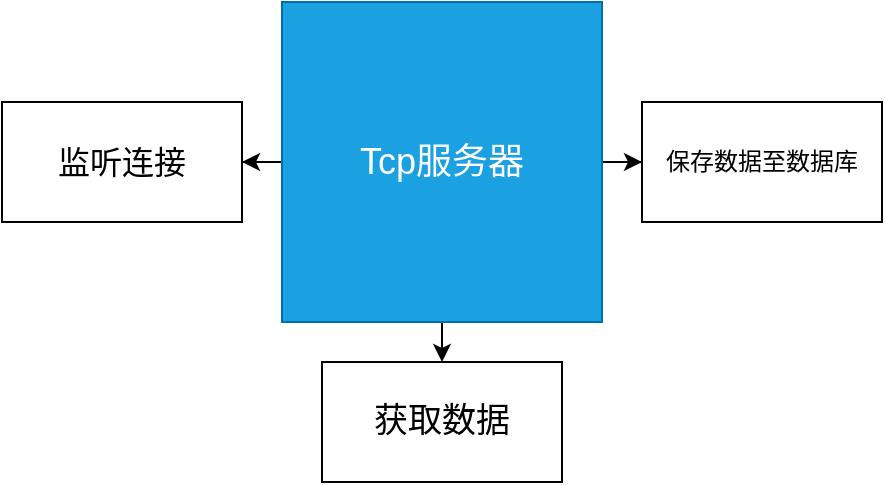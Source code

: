 <mxfile version="21.6.6" type="device">
  <diagram name="第 1 页" id="DzKLkFwekbmZAEivgMjw">
    <mxGraphModel dx="691" dy="366" grid="1" gridSize="10" guides="1" tooltips="1" connect="1" arrows="1" fold="1" page="1" pageScale="1" pageWidth="827" pageHeight="1169" math="0" shadow="0">
      <root>
        <mxCell id="0" />
        <mxCell id="1" parent="0" />
        <mxCell id="CtFiqn7PLC3rVZBXfa0b-1" value="" style="edgeStyle=orthogonalEdgeStyle;rounded=0;orthogonalLoop=1;jettySize=auto;html=1;" edge="1" parent="1" source="CtFiqn7PLC3rVZBXfa0b-5" target="CtFiqn7PLC3rVZBXfa0b-8">
          <mxGeometry relative="1" as="geometry" />
        </mxCell>
        <mxCell id="CtFiqn7PLC3rVZBXfa0b-2" style="edgeStyle=orthogonalEdgeStyle;rounded=0;orthogonalLoop=1;jettySize=auto;html=1;exitX=0.5;exitY=1;exitDx=0;exitDy=0;entryX=0.5;entryY=0;entryDx=0;entryDy=0;" edge="1" parent="1" source="CtFiqn7PLC3rVZBXfa0b-5" target="CtFiqn7PLC3rVZBXfa0b-18">
          <mxGeometry relative="1" as="geometry" />
        </mxCell>
        <mxCell id="CtFiqn7PLC3rVZBXfa0b-35" value="" style="edgeStyle=orthogonalEdgeStyle;rounded=0;orthogonalLoop=1;jettySize=auto;html=1;" edge="1" parent="1" source="CtFiqn7PLC3rVZBXfa0b-5" target="CtFiqn7PLC3rVZBXfa0b-34">
          <mxGeometry relative="1" as="geometry" />
        </mxCell>
        <mxCell id="CtFiqn7PLC3rVZBXfa0b-5" value="&lt;font style=&quot;font-size: 18px;&quot;&gt;Tcp服务器&lt;/font&gt;" style="rounded=0;whiteSpace=wrap;html=1;fillColor=#1ba1e2;strokeColor=#006EAF;fontSize=18;fontColor=#ffffff;" vertex="1" parent="1">
          <mxGeometry x="360" y="200" width="160" height="160" as="geometry" />
        </mxCell>
        <mxCell id="CtFiqn7PLC3rVZBXfa0b-8" value="&lt;span style=&quot;font-size: 16px;&quot;&gt;监听连接&lt;/span&gt;" style="rounded=0;whiteSpace=wrap;html=1;" vertex="1" parent="1">
          <mxGeometry x="220" y="250" width="120" height="60" as="geometry" />
        </mxCell>
        <mxCell id="CtFiqn7PLC3rVZBXfa0b-18" value="获取数据" style="rounded=0;whiteSpace=wrap;html=1;fontSize=17;" vertex="1" parent="1">
          <mxGeometry x="380" y="380" width="120" height="60" as="geometry" />
        </mxCell>
        <mxCell id="CtFiqn7PLC3rVZBXfa0b-34" value="保存数据至数据库" style="rounded=0;whiteSpace=wrap;html=1;" vertex="1" parent="1">
          <mxGeometry x="540" y="250" width="120" height="60" as="geometry" />
        </mxCell>
      </root>
    </mxGraphModel>
  </diagram>
</mxfile>
